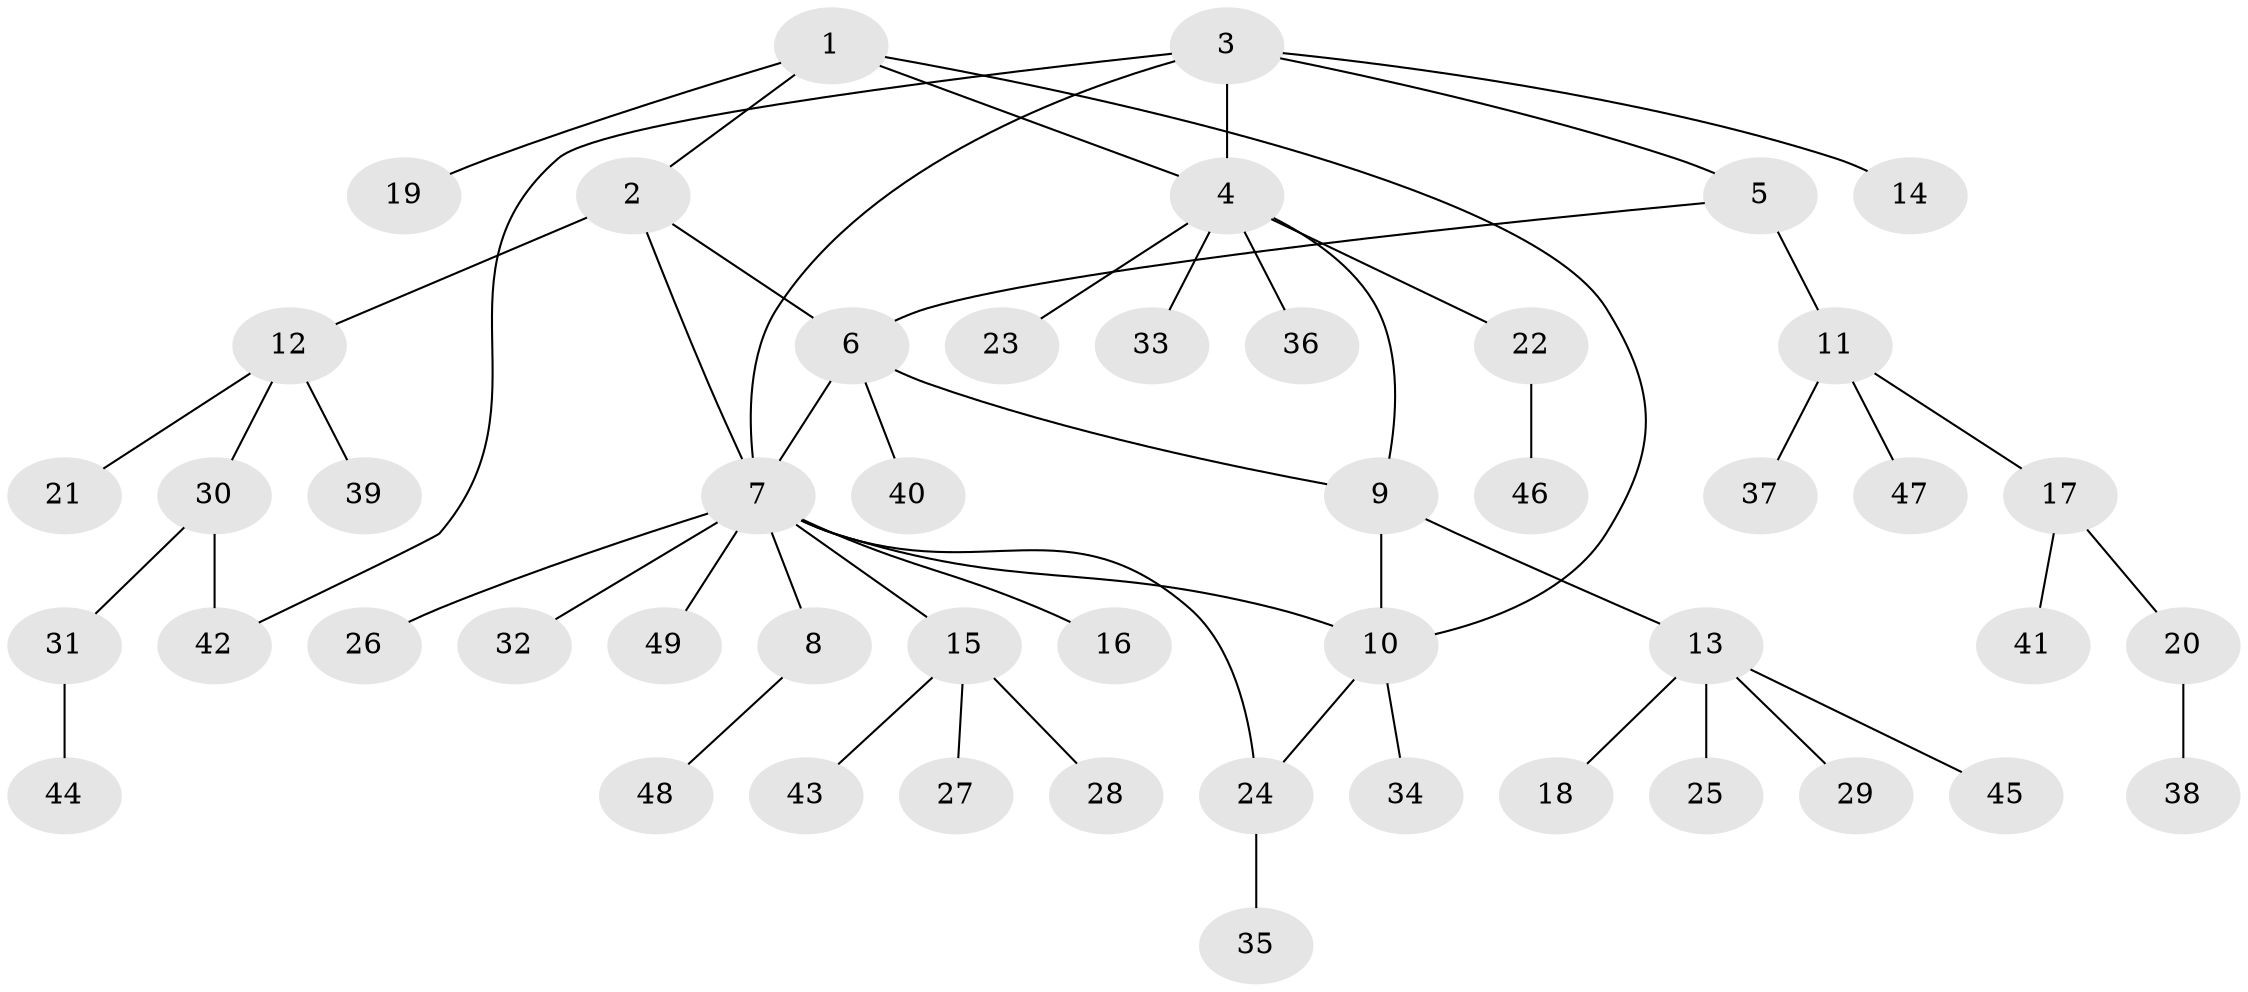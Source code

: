 // coarse degree distribution, {8: 0.02857142857142857, 6: 0.02857142857142857, 5: 0.05714285714285714, 3: 0.14285714285714285, 10: 0.02857142857142857, 1: 0.6571428571428571, 4: 0.02857142857142857, 2: 0.02857142857142857}
// Generated by graph-tools (version 1.1) at 2025/24/03/03/25 07:24:11]
// undirected, 49 vertices, 56 edges
graph export_dot {
graph [start="1"]
  node [color=gray90,style=filled];
  1;
  2;
  3;
  4;
  5;
  6;
  7;
  8;
  9;
  10;
  11;
  12;
  13;
  14;
  15;
  16;
  17;
  18;
  19;
  20;
  21;
  22;
  23;
  24;
  25;
  26;
  27;
  28;
  29;
  30;
  31;
  32;
  33;
  34;
  35;
  36;
  37;
  38;
  39;
  40;
  41;
  42;
  43;
  44;
  45;
  46;
  47;
  48;
  49;
  1 -- 2;
  1 -- 4;
  1 -- 10;
  1 -- 19;
  2 -- 6;
  2 -- 7;
  2 -- 12;
  3 -- 4;
  3 -- 5;
  3 -- 7;
  3 -- 14;
  3 -- 42;
  4 -- 9;
  4 -- 22;
  4 -- 23;
  4 -- 33;
  4 -- 36;
  5 -- 6;
  5 -- 11;
  6 -- 7;
  6 -- 9;
  6 -- 40;
  7 -- 8;
  7 -- 10;
  7 -- 15;
  7 -- 16;
  7 -- 24;
  7 -- 26;
  7 -- 32;
  7 -- 49;
  8 -- 48;
  9 -- 10;
  9 -- 13;
  10 -- 24;
  10 -- 34;
  11 -- 17;
  11 -- 37;
  11 -- 47;
  12 -- 21;
  12 -- 30;
  12 -- 39;
  13 -- 18;
  13 -- 25;
  13 -- 29;
  13 -- 45;
  15 -- 27;
  15 -- 28;
  15 -- 43;
  17 -- 20;
  17 -- 41;
  20 -- 38;
  22 -- 46;
  24 -- 35;
  30 -- 31;
  30 -- 42;
  31 -- 44;
}
